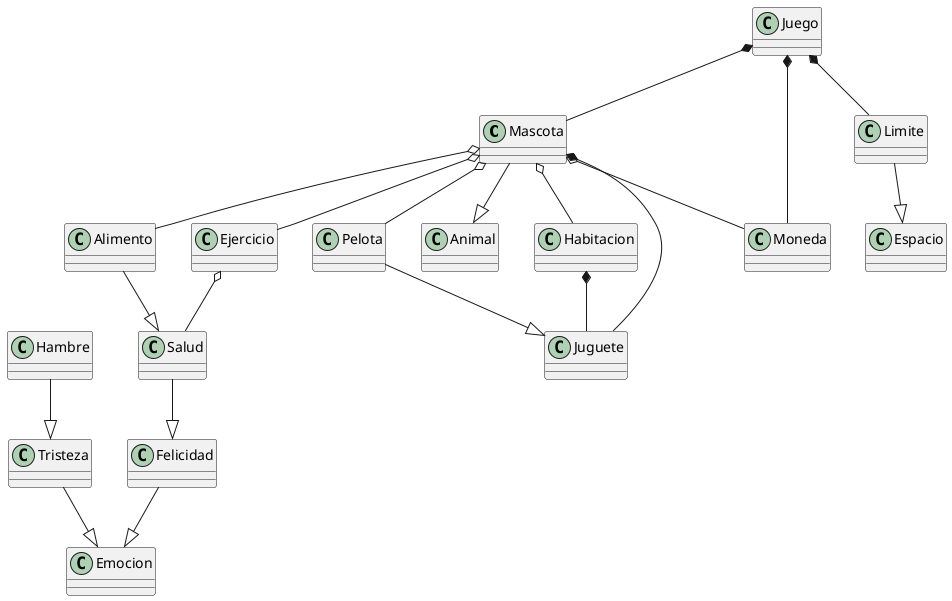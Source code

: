 @startuml


class Mascota
class Alimento
class Salud
class Ejercicio
class Pelota
class Felicidad
class Animal
class Emocion
class Habitacion
class Juego
class Moneda
class Juguete
class Tristeza
class Hambre
class Limite
class Espacio


Mascota --|>Animal
Mascota o-- Alimento
Alimento --|> Salud
Salud --|> Felicidad
Ejercicio o-- Salud
Felicidad --|> Emocion
Mascota o-- Habitacion
Juego *-- Mascota
Juego *-- Moneda
Mascota o-- Moneda
Habitacion *-- Juguete
Mascota *-- Juguete
Pelota --|> Juguete
Tristeza --|> Emocion
Mascota o-- Ejercicio
Hambre --|> Tristeza
Mascota o-- Pelota
Juego *-- Limite
Limite --|> Espacio



@enduml
